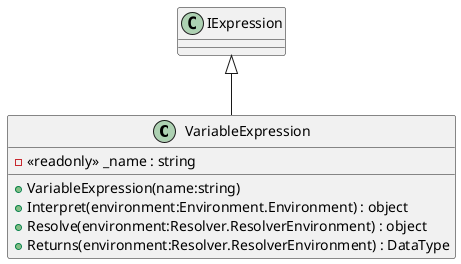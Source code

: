 @startuml
class VariableExpression {
    - <<readonly>> _name : string
    + VariableExpression(name:string)
    + Interpret(environment:Environment.Environment) : object
    + Resolve(environment:Resolver.ResolverEnvironment) : object
    + Returns(environment:Resolver.ResolverEnvironment) : DataType
}
IExpression <|-- VariableExpression
@enduml
